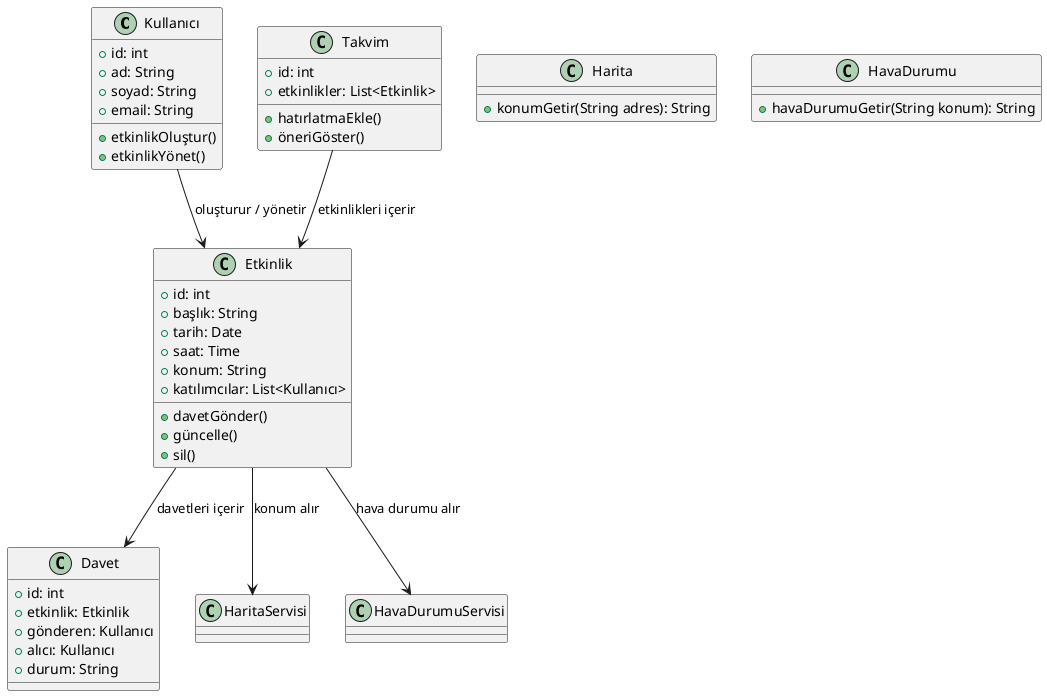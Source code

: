 @startuml
class Kullanıcı {
    + id: int
    + ad: String
    + soyad: String
    + email: String
    + etkinlikOluştur()
    + etkinlikYönet()
}

class Etkinlik {
    + id: int
    + başlık: String
    + tarih: Date
    + saat: Time
    + konum: String
    + katılımcılar: List<Kullanıcı>
    + davetGönder()
    + güncelle()
    + sil()
}

class Davet {
    + id: int
    + etkinlik: Etkinlik
    + gönderen: Kullanıcı
    + alıcı: Kullanıcı
    + durum: String
}

class Takvim {
    + id: int
    + etkinlikler: List<Etkinlik>
    + hatırlatmaEkle()
    + öneriGöster()
}

class Harita {
    + konumGetir(String adres): String
}

class HavaDurumu {
    + havaDurumuGetir(String konum): String
}

Kullanıcı --> Etkinlik : "oluşturur / yönetir"
Etkinlik --> Davet : "davetleri içerir"
Takvim --> Etkinlik : "etkinlikleri içerir"
Etkinlik --> HaritaServisi : "konum alır"
Etkinlik --> HavaDurumuServisi : "hava durumu alır"
@enduml
